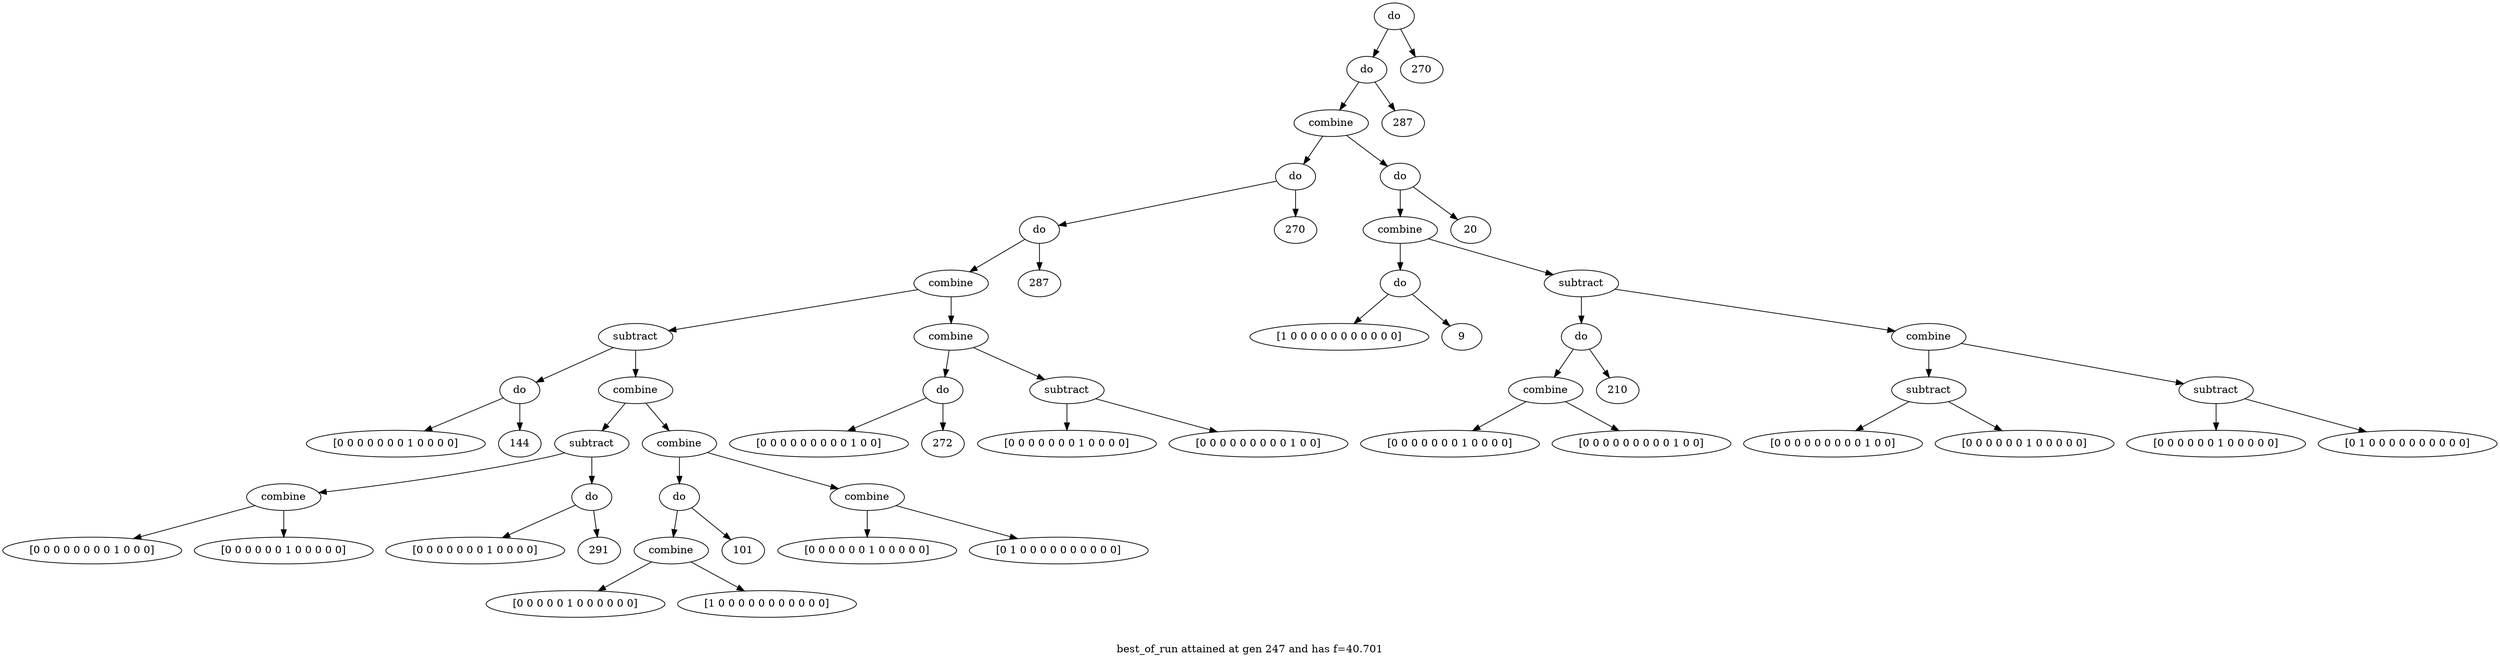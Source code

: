digraph {
	graph [label="

best_of_run attained at gen 247 and has f=40.701"]
	0 [label=do]
	0 -> 1
	1 [label=do]
	1 -> 2
	2 [label=combine]
	2 -> 3
	3 [label=do]
	3 -> 4
	4 [label=do]
	4 -> 5
	5 [label=combine]
	5 -> 6
	6 [label=subtract]
	6 -> 7
	7 [label=do]
	7 -> 8
	8 [label="[0 0 0 0 0 0 0 1 0 0 0 0]"]
	7 -> 9
	9 [label=144]
	6 -> 10
	10 [label=combine]
	10 -> 11
	11 [label=subtract]
	11 -> 12
	12 [label=combine]
	12 -> 13
	13 [label="[0 0 0 0 0 0 0 0 1 0 0 0]"]
	12 -> 14
	14 [label="[0 0 0 0 0 0 1 0 0 0 0 0]"]
	11 -> 15
	15 [label=do]
	15 -> 16
	16 [label="[0 0 0 0 0 0 0 1 0 0 0 0]"]
	15 -> 17
	17 [label=291]
	10 -> 18
	18 [label=combine]
	18 -> 19
	19 [label=do]
	19 -> 20
	20 [label=combine]
	20 -> 21
	21 [label="[0 0 0 0 0 1 0 0 0 0 0 0]"]
	20 -> 22
	22 [label="[1 0 0 0 0 0 0 0 0 0 0 0]"]
	19 -> 23
	23 [label=101]
	18 -> 24
	24 [label=combine]
	24 -> 25
	25 [label="[0 0 0 0 0 0 1 0 0 0 0 0]"]
	24 -> 26
	26 [label="[0 1 0 0 0 0 0 0 0 0 0 0]"]
	5 -> 27
	27 [label=combine]
	27 -> 28
	28 [label=do]
	28 -> 29
	29 [label="[0 0 0 0 0 0 0 0 0 1 0 0]"]
	28 -> 30
	30 [label=272]
	27 -> 31
	31 [label=subtract]
	31 -> 32
	32 [label="[0 0 0 0 0 0 0 1 0 0 0 0]"]
	31 -> 33
	33 [label="[0 0 0 0 0 0 0 0 0 1 0 0]"]
	4 -> 34
	34 [label=287]
	3 -> 35
	35 [label=270]
	2 -> 36
	36 [label=do]
	36 -> 37
	37 [label=combine]
	37 -> 38
	38 [label=do]
	38 -> 39
	39 [label="[1 0 0 0 0 0 0 0 0 0 0 0]"]
	38 -> 40
	40 [label=9]
	37 -> 41
	41 [label=subtract]
	41 -> 42
	42 [label=do]
	42 -> 43
	43 [label=combine]
	43 -> 44
	44 [label="[0 0 0 0 0 0 0 1 0 0 0 0]"]
	43 -> 45
	45 [label="[0 0 0 0 0 0 0 0 0 1 0 0]"]
	42 -> 46
	46 [label=210]
	41 -> 47
	47 [label=combine]
	47 -> 48
	48 [label=subtract]
	48 -> 49
	49 [label="[0 0 0 0 0 0 0 0 0 1 0 0]"]
	48 -> 50
	50 [label="[0 0 0 0 0 0 1 0 0 0 0 0]"]
	47 -> 51
	51 [label=subtract]
	51 -> 52
	52 [label="[0 0 0 0 0 0 1 0 0 0 0 0]"]
	51 -> 53
	53 [label="[0 1 0 0 0 0 0 0 0 0 0 0]"]
	36 -> 54
	54 [label=20]
	1 -> 55
	55 [label=287]
	0 -> 56
	56 [label=270]
}
